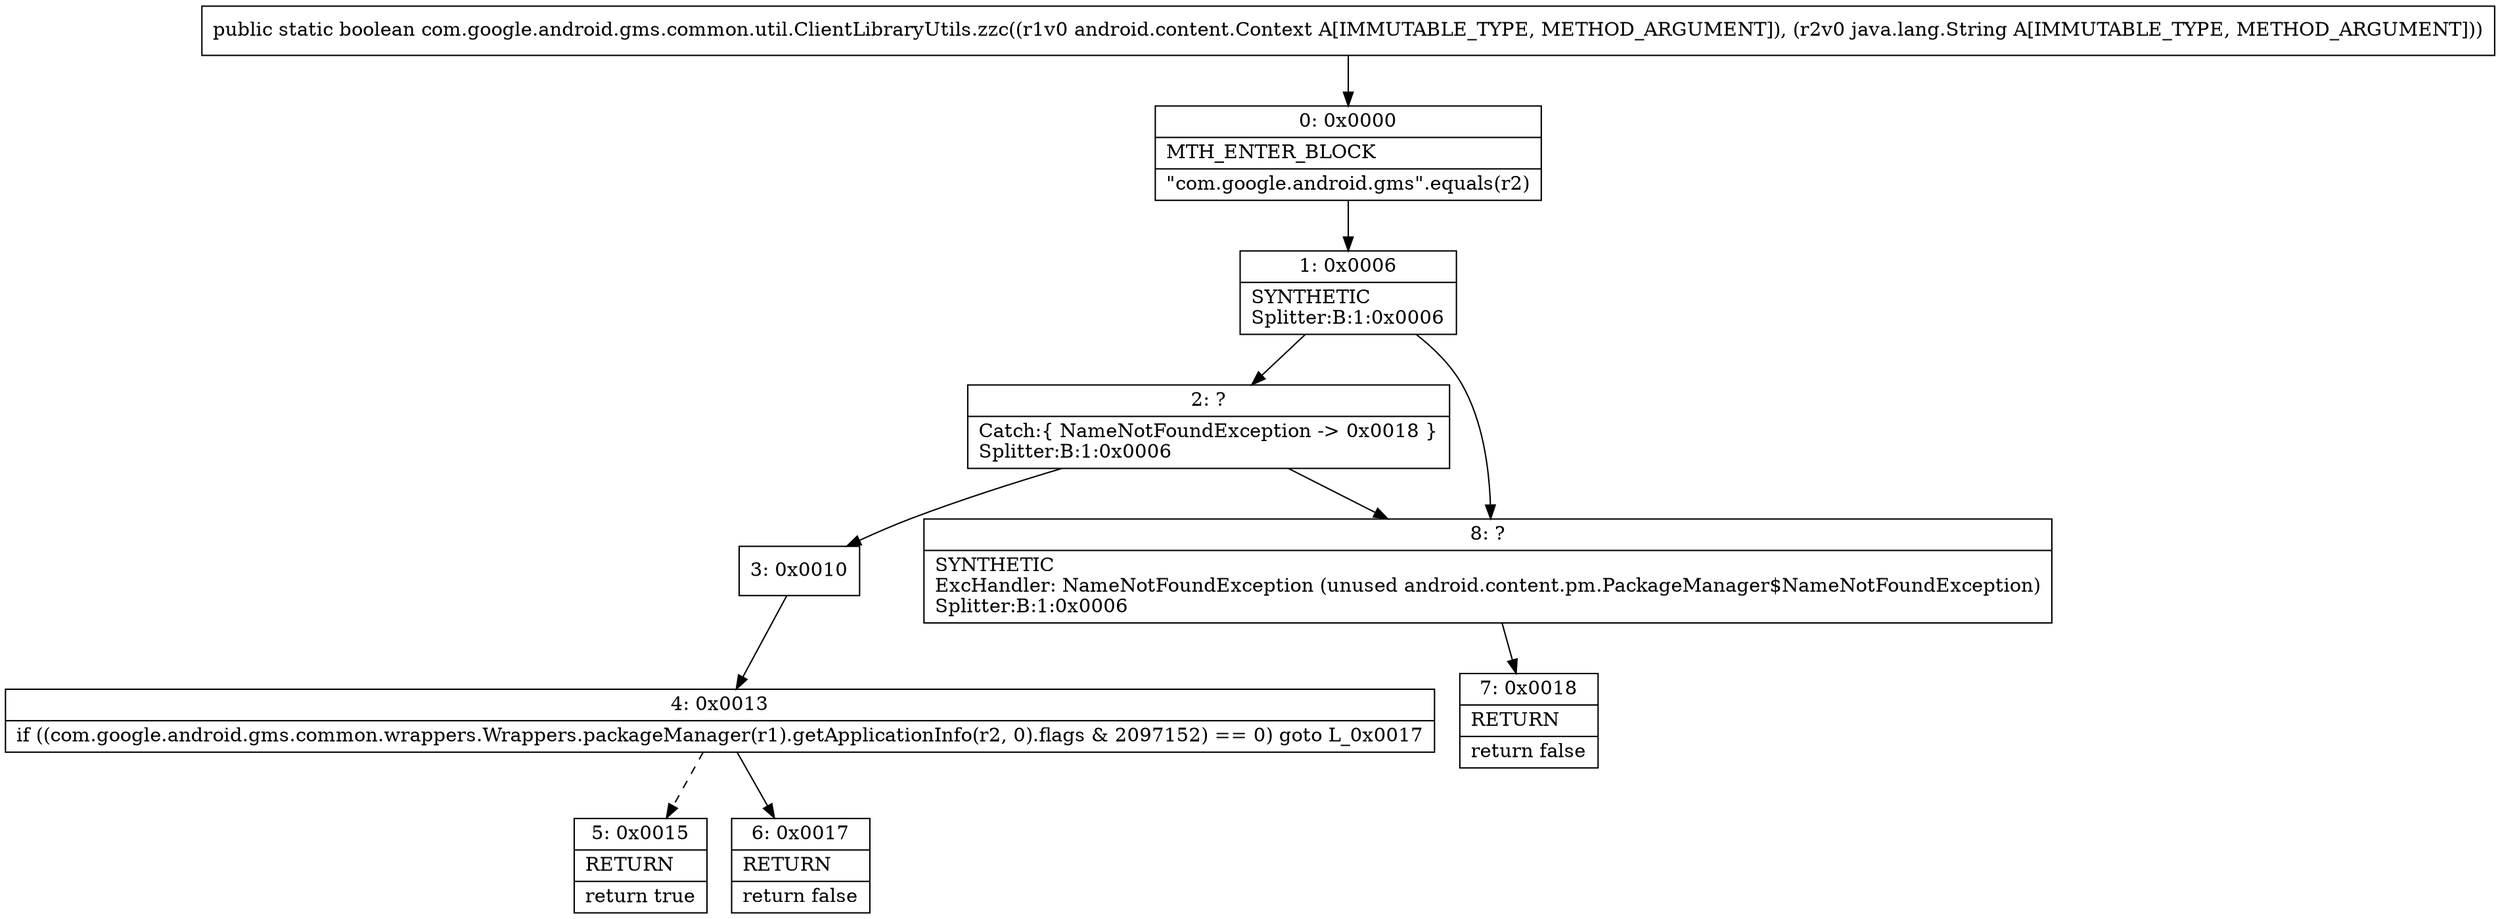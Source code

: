 digraph "CFG forcom.google.android.gms.common.util.ClientLibraryUtils.zzc(Landroid\/content\/Context;Ljava\/lang\/String;)Z" {
Node_0 [shape=record,label="{0\:\ 0x0000|MTH_ENTER_BLOCK\l|\"com.google.android.gms\".equals(r2)\l}"];
Node_1 [shape=record,label="{1\:\ 0x0006|SYNTHETIC\lSplitter:B:1:0x0006\l}"];
Node_2 [shape=record,label="{2\:\ ?|Catch:\{ NameNotFoundException \-\> 0x0018 \}\lSplitter:B:1:0x0006\l}"];
Node_3 [shape=record,label="{3\:\ 0x0010}"];
Node_4 [shape=record,label="{4\:\ 0x0013|if ((com.google.android.gms.common.wrappers.Wrappers.packageManager(r1).getApplicationInfo(r2, 0).flags & 2097152) == 0) goto L_0x0017\l}"];
Node_5 [shape=record,label="{5\:\ 0x0015|RETURN\l|return true\l}"];
Node_6 [shape=record,label="{6\:\ 0x0017|RETURN\l|return false\l}"];
Node_7 [shape=record,label="{7\:\ 0x0018|RETURN\l|return false\l}"];
Node_8 [shape=record,label="{8\:\ ?|SYNTHETIC\lExcHandler: NameNotFoundException (unused android.content.pm.PackageManager$NameNotFoundException)\lSplitter:B:1:0x0006\l}"];
MethodNode[shape=record,label="{public static boolean com.google.android.gms.common.util.ClientLibraryUtils.zzc((r1v0 android.content.Context A[IMMUTABLE_TYPE, METHOD_ARGUMENT]), (r2v0 java.lang.String A[IMMUTABLE_TYPE, METHOD_ARGUMENT])) }"];
MethodNode -> Node_0;
Node_0 -> Node_1;
Node_1 -> Node_2;
Node_1 -> Node_8;
Node_2 -> Node_3;
Node_2 -> Node_8;
Node_3 -> Node_4;
Node_4 -> Node_5[style=dashed];
Node_4 -> Node_6;
Node_8 -> Node_7;
}

